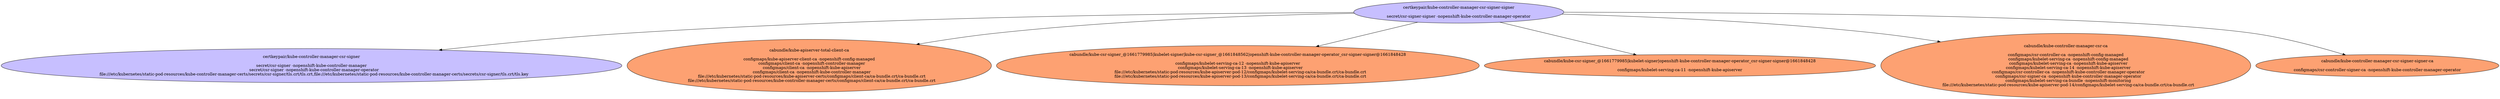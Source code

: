 digraph "Local Certificate" {
  // Node definitions.
  7 [
    label="certkeypair/kube-controller-manager-csr-signer-signer\n\nsecret/csr-signer-signer -nopenshift-kube-controller-manager-operator\n"
    style=filled
    fillcolor="#c7bfff"
  ];
  10 [
    label="certkeypair/kube-controller-manager-csr-signer\n\nsecret/csr-signer -nopenshift-kube-controller-manager\n    secret/csr-signer -nopenshift-kube-controller-manager-operator\n    file:///etc/kubernetes/static-pod-resources/kube-controller-manager-certs/secrets/csr-signer/tls.crt/tls.crt,file:///etc/kubernetes/static-pod-resources/kube-controller-manager-certs/secrets/csr-signer/tls.crt/tls.key\n"
    style=filled
    fillcolor="#c7bfff"
  ];
  18 [
    label="cabundle/kube-apiserver-total-client-ca\n\nconfigmaps/kube-apiserver-client-ca -nopenshift-config-managed\n    configmaps/client-ca -nopenshift-controller-manager\n    configmaps/client-ca -nopenshift-kube-apiserver\n    configmaps/client-ca -nopenshift-kube-controller-manager\n    file:///etc/kubernetes/static-pod-resources/kube-apiserver-certs/configmaps/client-ca/ca-bundle.crt/ca-bundle.crt\n    file:///etc/kubernetes/static-pod-resources/kube-controller-manager-certs/configmaps/client-ca/ca-bundle.crt/ca-bundle.crt\n"
    style=filled
    fillcolor="#fda172"
  ];
  22 [
    label="cabundle/kube-csr-signer_@1661779985|kubelet-signer|kube-csr-signer_@1661848562|openshift-kube-controller-manager-operator_csr-signer-signer@1661848428\n\nconfigmaps/kubelet-serving-ca-12 -nopenshift-kube-apiserver\n    configmaps/kubelet-serving-ca-13 -nopenshift-kube-apiserver\n    file:///etc/kubernetes/static-pod-resources/kube-apiserver-pod-12/configmaps/kubelet-serving-ca/ca-bundle.crt/ca-bundle.crt\n    file:///etc/kubernetes/static-pod-resources/kube-apiserver-pod-13/configmaps/kubelet-serving-ca/ca-bundle.crt/ca-bundle.crt\n"
    style=filled
    fillcolor="#fda172"
  ];
  24 [
    label="cabundle/kube-csr-signer_@1661779985|kubelet-signer|openshift-kube-controller-manager-operator_csr-signer-signer@1661848428\n\nconfigmaps/kubelet-serving-ca-11 -nopenshift-kube-apiserver\n"
    style=filled
    fillcolor="#fda172"
  ];
  25 [
    label="cabundle/kube-controller-manager-csr-ca\n\nconfigmaps/csr-controller-ca -nopenshift-config-managed\n    configmaps/kubelet-serving-ca -nopenshift-config-managed\n    configmaps/kubelet-serving-ca -nopenshift-kube-apiserver\n    configmaps/kubelet-serving-ca-14 -nopenshift-kube-apiserver\n    configmaps/csr-controller-ca -nopenshift-kube-controller-manager-operator\n    configmaps/csr-signer-ca -nopenshift-kube-controller-manager-operator\n    configmaps/kubelet-serving-ca-bundle -nopenshift-monitoring\n    file:///etc/kubernetes/static-pod-resources/kube-apiserver-pod-14/configmaps/kubelet-serving-ca/ca-bundle.crt/ca-bundle.crt\n"
    style=filled
    fillcolor="#fda172"
  ];
  26 [
    label="cabundle/kube-controller-manager-csr-signer-signer-ca\n\nconfigmaps/csr-controller-signer-ca -nopenshift-kube-controller-manager-operator\n"
    style=filled
    fillcolor="#fda172"
  ];

  // Edge definitions.
  7 -> 10;
  7 -> 18;
  7 -> 22;
  7 -> 24;
  7 -> 25;
  7 -> 26;
}